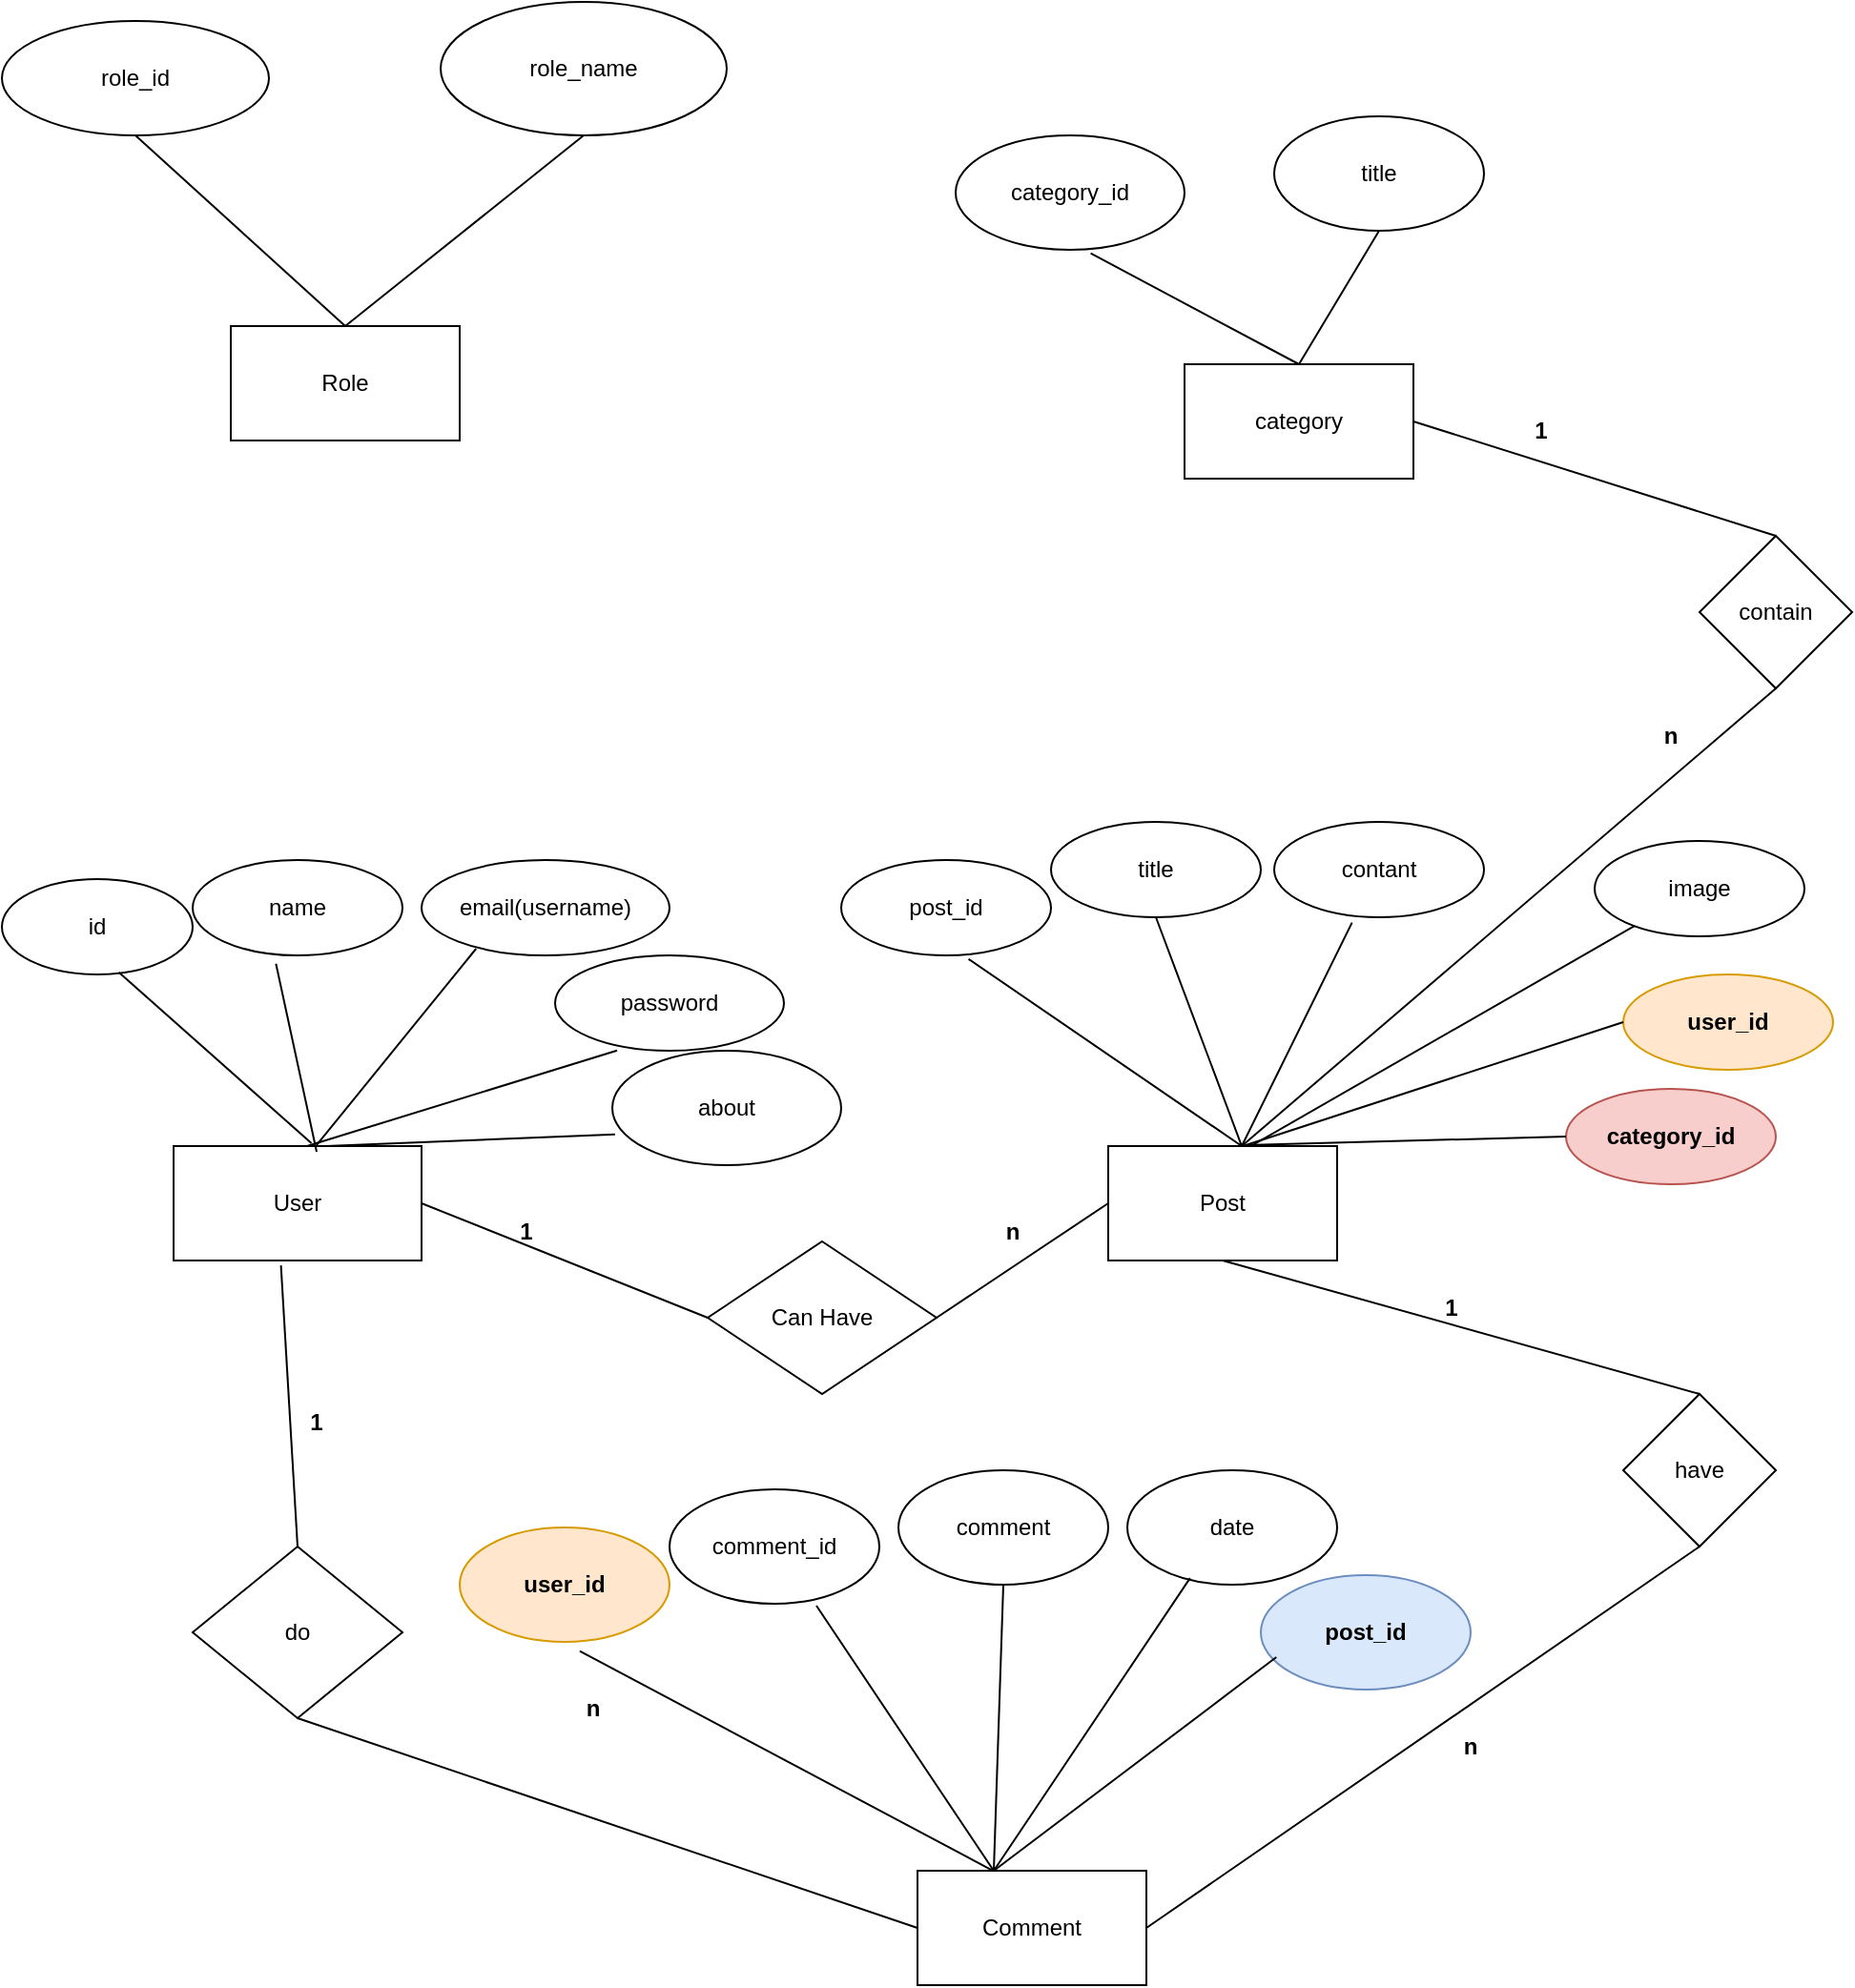 <mxfile version="22.1.0" type="device">
  <diagram id="TODrGrZWYXxr-HhPChQ0" name="Page-1">
    <mxGraphModel dx="2048" dy="648" grid="1" gridSize="10" guides="1" tooltips="1" connect="1" arrows="1" fold="1" page="1" pageScale="1" pageWidth="827" pageHeight="1169" math="0" shadow="0">
      <root>
        <mxCell id="0" />
        <mxCell id="1" parent="0" />
        <mxCell id="hElJWdTbk3UEkmLetc8G-148" value="User" style="rounded=0;whiteSpace=wrap;html=1;" parent="1" vertex="1">
          <mxGeometry x="80" y="920" width="130" height="60" as="geometry" />
        </mxCell>
        <mxCell id="hElJWdTbk3UEkmLetc8G-149" value="id" style="ellipse;whiteSpace=wrap;html=1;" parent="1" vertex="1">
          <mxGeometry x="-10" y="780" width="100" height="50" as="geometry" />
        </mxCell>
        <mxCell id="hElJWdTbk3UEkmLetc8G-150" value="" style="endArrow=none;html=1;rounded=0;entryX=0.613;entryY=0.977;entryDx=0;entryDy=0;entryPerimeter=0;exitX=0.556;exitY=-0.024;exitDx=0;exitDy=0;exitPerimeter=0;" parent="1" source="hElJWdTbk3UEkmLetc8G-148" target="hElJWdTbk3UEkmLetc8G-149" edge="1">
          <mxGeometry width="50" height="50" relative="1" as="geometry">
            <mxPoint x="150" y="910" as="sourcePoint" />
            <mxPoint x="420" y="1020" as="targetPoint" />
          </mxGeometry>
        </mxCell>
        <mxCell id="hElJWdTbk3UEkmLetc8G-151" value="name" style="ellipse;whiteSpace=wrap;html=1;" parent="1" vertex="1">
          <mxGeometry x="90" y="770" width="110" height="50" as="geometry" />
        </mxCell>
        <mxCell id="hElJWdTbk3UEkmLetc8G-152" value="" style="endArrow=none;html=1;rounded=0;entryX=0.397;entryY=1.087;entryDx=0;entryDy=0;entryPerimeter=0;exitX=0.577;exitY=0.05;exitDx=0;exitDy=0;exitPerimeter=0;" parent="1" source="hElJWdTbk3UEkmLetc8G-148" target="hElJWdTbk3UEkmLetc8G-151" edge="1">
          <mxGeometry width="50" height="50" relative="1" as="geometry">
            <mxPoint x="160" y="910" as="sourcePoint" />
            <mxPoint x="74" y="859" as="targetPoint" />
          </mxGeometry>
        </mxCell>
        <mxCell id="hElJWdTbk3UEkmLetc8G-153" value="email(username)" style="ellipse;whiteSpace=wrap;html=1;" parent="1" vertex="1">
          <mxGeometry x="210" y="770" width="130" height="50" as="geometry" />
        </mxCell>
        <mxCell id="hElJWdTbk3UEkmLetc8G-154" value="" style="endArrow=none;html=1;rounded=0;entryX=0.22;entryY=0.93;entryDx=0;entryDy=0;exitX=0.577;exitY=-0.009;exitDx=0;exitDy=0;entryPerimeter=0;exitPerimeter=0;" parent="1" source="hElJWdTbk3UEkmLetc8G-148" target="hElJWdTbk3UEkmLetc8G-153" edge="1">
          <mxGeometry width="50" height="50" relative="1" as="geometry">
            <mxPoint x="123" y="930" as="sourcePoint" />
            <mxPoint x="180" y="840" as="targetPoint" />
          </mxGeometry>
        </mxCell>
        <mxCell id="hElJWdTbk3UEkmLetc8G-155" value="password" style="ellipse;whiteSpace=wrap;html=1;" parent="1" vertex="1">
          <mxGeometry x="280" y="820" width="120" height="50" as="geometry" />
        </mxCell>
        <mxCell id="hElJWdTbk3UEkmLetc8G-156" value="" style="endArrow=none;html=1;rounded=0;entryX=0.271;entryY=0.998;entryDx=0;entryDy=0;entryPerimeter=0;" parent="1" target="hElJWdTbk3UEkmLetc8G-155" edge="1">
          <mxGeometry width="50" height="50" relative="1" as="geometry">
            <mxPoint x="150" y="920" as="sourcePoint" />
            <mxPoint x="266" y="846" as="targetPoint" />
          </mxGeometry>
        </mxCell>
        <mxCell id="hElJWdTbk3UEkmLetc8G-157" value="about" style="ellipse;whiteSpace=wrap;html=1;" parent="1" vertex="1">
          <mxGeometry x="310" y="870" width="120" height="60" as="geometry" />
        </mxCell>
        <mxCell id="hElJWdTbk3UEkmLetc8G-158" value="" style="endArrow=none;html=1;rounded=0;entryX=0.012;entryY=0.731;entryDx=0;entryDy=0;entryPerimeter=0;" parent="1" target="hElJWdTbk3UEkmLetc8G-157" edge="1">
          <mxGeometry width="50" height="50" relative="1" as="geometry">
            <mxPoint x="160" y="920" as="sourcePoint" />
            <mxPoint x="317" y="860" as="targetPoint" />
          </mxGeometry>
        </mxCell>
        <mxCell id="hElJWdTbk3UEkmLetc8G-159" value="post_id" style="ellipse;whiteSpace=wrap;html=1;" parent="1" vertex="1">
          <mxGeometry x="430" y="770" width="110" height="50" as="geometry" />
        </mxCell>
        <mxCell id="hElJWdTbk3UEkmLetc8G-160" value="" style="endArrow=none;html=1;rounded=0;entryX=0.607;entryY=1.038;entryDx=0;entryDy=0;entryPerimeter=0;exitX=0.586;exitY=0.035;exitDx=0;exitDy=0;exitPerimeter=0;" parent="1" source="hElJWdTbk3UEkmLetc8G-169" target="hElJWdTbk3UEkmLetc8G-159" edge="1">
          <mxGeometry width="50" height="50" relative="1" as="geometry">
            <mxPoint x="610" y="940" as="sourcePoint" />
            <mxPoint x="321" y="897" as="targetPoint" />
            <Array as="points">
              <mxPoint x="640" y="920" />
            </Array>
          </mxGeometry>
        </mxCell>
        <mxCell id="hElJWdTbk3UEkmLetc8G-161" value="title" style="ellipse;whiteSpace=wrap;html=1;" parent="1" vertex="1">
          <mxGeometry x="540" y="750" width="110" height="50" as="geometry" />
        </mxCell>
        <mxCell id="hElJWdTbk3UEkmLetc8G-162" value="contant" style="ellipse;whiteSpace=wrap;html=1;" parent="1" vertex="1">
          <mxGeometry x="657" y="750" width="110" height="50" as="geometry" />
        </mxCell>
        <mxCell id="hElJWdTbk3UEkmLetc8G-163" value="image" style="ellipse;whiteSpace=wrap;html=1;" parent="1" vertex="1">
          <mxGeometry x="825" y="760" width="110" height="50" as="geometry" />
        </mxCell>
        <mxCell id="hElJWdTbk3UEkmLetc8G-164" value="" style="endArrow=none;html=1;rounded=0;exitX=0.5;exitY=1;exitDx=0;exitDy=0;entryX=0.371;entryY=1.056;entryDx=0;entryDy=0;entryPerimeter=0;" parent="1" source="hElJWdTbk3UEkmLetc8G-161" target="hElJWdTbk3UEkmLetc8G-162" edge="1">
          <mxGeometry width="50" height="50" relative="1" as="geometry">
            <mxPoint x="430" y="1110" as="sourcePoint" />
            <mxPoint x="480" y="1060" as="targetPoint" />
            <Array as="points">
              <mxPoint x="640" y="920" />
            </Array>
          </mxGeometry>
        </mxCell>
        <mxCell id="hElJWdTbk3UEkmLetc8G-165" value="" style="endArrow=none;html=1;rounded=0;" parent="1" target="hElJWdTbk3UEkmLetc8G-163" edge="1">
          <mxGeometry width="50" height="50" relative="1" as="geometry">
            <mxPoint x="610" y="940" as="sourcePoint" />
            <mxPoint x="480" y="1060" as="targetPoint" />
          </mxGeometry>
        </mxCell>
        <mxCell id="hElJWdTbk3UEkmLetc8G-166" value="user_id" style="ellipse;whiteSpace=wrap;html=1;fontStyle=1;fillColor=#ffe6cc;strokeColor=#d79b00;" parent="1" vertex="1">
          <mxGeometry x="840" y="830" width="110" height="50" as="geometry" />
        </mxCell>
        <mxCell id="hElJWdTbk3UEkmLetc8G-167" value="" style="endArrow=none;html=1;rounded=0;entryX=0;entryY=0.5;entryDx=0;entryDy=0;exitX=0.579;exitY=0.006;exitDx=0;exitDy=0;exitPerimeter=0;" parent="1" source="hElJWdTbk3UEkmLetc8G-169" target="hElJWdTbk3UEkmLetc8G-166" edge="1">
          <mxGeometry width="50" height="50" relative="1" as="geometry">
            <mxPoint x="620" y="940" as="sourcePoint" />
            <mxPoint x="775" y="882" as="targetPoint" />
          </mxGeometry>
        </mxCell>
        <mxCell id="hElJWdTbk3UEkmLetc8G-168" value="" style="endArrow=none;html=1;rounded=0;entryX=0;entryY=0.5;entryDx=0;entryDy=0;" parent="1" target="hElJWdTbk3UEkmLetc8G-169" edge="1">
          <mxGeometry width="50" height="50" relative="1" as="geometry">
            <mxPoint x="620" y="940" as="sourcePoint" />
            <mxPoint x="760" y="875" as="targetPoint" />
          </mxGeometry>
        </mxCell>
        <mxCell id="hElJWdTbk3UEkmLetc8G-169" value="Post" style="rounded=0;whiteSpace=wrap;html=1;" parent="1" vertex="1">
          <mxGeometry x="570" y="920" width="120" height="60" as="geometry" />
        </mxCell>
        <mxCell id="hElJWdTbk3UEkmLetc8G-170" value="Can Have" style="rhombus;whiteSpace=wrap;html=1;" parent="1" vertex="1">
          <mxGeometry x="360" y="970" width="120" height="80" as="geometry" />
        </mxCell>
        <mxCell id="hElJWdTbk3UEkmLetc8G-171" value="" style="endArrow=none;html=1;rounded=0;entryX=0;entryY=0.5;entryDx=0;entryDy=0;exitX=1;exitY=0.5;exitDx=0;exitDy=0;" parent="1" source="hElJWdTbk3UEkmLetc8G-170" target="hElJWdTbk3UEkmLetc8G-169" edge="1">
          <mxGeometry width="50" height="50" relative="1" as="geometry">
            <mxPoint x="430" y="1010" as="sourcePoint" />
            <mxPoint x="480" y="960" as="targetPoint" />
          </mxGeometry>
        </mxCell>
        <mxCell id="hElJWdTbk3UEkmLetc8G-172" value="" style="endArrow=none;html=1;rounded=0;entryX=1;entryY=0.5;entryDx=0;entryDy=0;exitX=0;exitY=0.5;exitDx=0;exitDy=0;" parent="1" source="hElJWdTbk3UEkmLetc8G-170" target="hElJWdTbk3UEkmLetc8G-148" edge="1">
          <mxGeometry width="50" height="50" relative="1" as="geometry">
            <mxPoint x="430" y="1010" as="sourcePoint" />
            <mxPoint x="480" y="960" as="targetPoint" />
          </mxGeometry>
        </mxCell>
        <mxCell id="hElJWdTbk3UEkmLetc8G-173" value="1" style="text;html=1;strokeColor=none;fillColor=none;align=center;verticalAlign=middle;whiteSpace=wrap;rounded=0;fontStyle=1" parent="1" vertex="1">
          <mxGeometry x="235" y="950" width="60" height="30" as="geometry" />
        </mxCell>
        <mxCell id="hElJWdTbk3UEkmLetc8G-174" value="n" style="text;html=1;strokeColor=none;fillColor=none;align=center;verticalAlign=middle;whiteSpace=wrap;rounded=0;fontStyle=1" parent="1" vertex="1">
          <mxGeometry x="490" y="950" width="60" height="30" as="geometry" />
        </mxCell>
        <mxCell id="hElJWdTbk3UEkmLetc8G-175" value="Comment" style="rounded=0;whiteSpace=wrap;html=1;" parent="1" vertex="1">
          <mxGeometry x="470" y="1300" width="120" height="60" as="geometry" />
        </mxCell>
        <mxCell id="hElJWdTbk3UEkmLetc8G-176" value="comment_id" style="ellipse;whiteSpace=wrap;html=1;" parent="1" vertex="1">
          <mxGeometry x="340" y="1100" width="110" height="60" as="geometry" />
        </mxCell>
        <mxCell id="hElJWdTbk3UEkmLetc8G-177" value="" style="endArrow=none;html=1;rounded=0;exitX=0.333;exitY=0;exitDx=0;exitDy=0;exitPerimeter=0;entryX=0.7;entryY=1.017;entryDx=0;entryDy=0;entryPerimeter=0;" parent="1" source="hElJWdTbk3UEkmLetc8G-175" target="hElJWdTbk3UEkmLetc8G-176" edge="1">
          <mxGeometry width="50" height="50" relative="1" as="geometry">
            <mxPoint x="380" y="1100" as="sourcePoint" />
            <mxPoint x="540" y="1140" as="targetPoint" />
          </mxGeometry>
        </mxCell>
        <mxCell id="hElJWdTbk3UEkmLetc8G-178" value="comment" style="ellipse;whiteSpace=wrap;html=1;" parent="1" vertex="1">
          <mxGeometry x="460" y="1090" width="110" height="60" as="geometry" />
        </mxCell>
        <mxCell id="hElJWdTbk3UEkmLetc8G-179" value="" style="endArrow=none;html=1;rounded=0;entryX=0.5;entryY=1;entryDx=0;entryDy=0;" parent="1" target="hElJWdTbk3UEkmLetc8G-178" edge="1">
          <mxGeometry width="50" height="50" relative="1" as="geometry">
            <mxPoint x="510" y="1300" as="sourcePoint" />
            <mxPoint x="550" y="1150" as="targetPoint" />
          </mxGeometry>
        </mxCell>
        <mxCell id="hElJWdTbk3UEkmLetc8G-180" value="date" style="ellipse;whiteSpace=wrap;html=1;" parent="1" vertex="1">
          <mxGeometry x="580" y="1090" width="110" height="60" as="geometry" />
        </mxCell>
        <mxCell id="hElJWdTbk3UEkmLetc8G-181" value="" style="endArrow=none;html=1;rounded=0;entryX=0.299;entryY=0.943;entryDx=0;entryDy=0;entryPerimeter=0;" parent="1" target="hElJWdTbk3UEkmLetc8G-180" edge="1">
          <mxGeometry width="50" height="50" relative="1" as="geometry">
            <mxPoint x="510" y="1300" as="sourcePoint" />
            <mxPoint x="620" y="1140" as="targetPoint" />
          </mxGeometry>
        </mxCell>
        <mxCell id="hElJWdTbk3UEkmLetc8G-182" value="category_id" style="ellipse;whiteSpace=wrap;html=1;fillColor=#f8cecc;strokeColor=#b85450;fontStyle=1" parent="1" vertex="1">
          <mxGeometry x="810" y="890" width="110" height="50" as="geometry" />
        </mxCell>
        <mxCell id="hElJWdTbk3UEkmLetc8G-183" value="" style="endArrow=none;html=1;rounded=0;entryX=0;entryY=0.5;entryDx=0;entryDy=0;exitX=0.601;exitY=-0.009;exitDx=0;exitDy=0;exitPerimeter=0;" parent="1" source="hElJWdTbk3UEkmLetc8G-169" target="hElJWdTbk3UEkmLetc8G-182" edge="1">
          <mxGeometry width="50" height="50" relative="1" as="geometry">
            <mxPoint x="650" y="910" as="sourcePoint" />
            <mxPoint x="770" y="885" as="targetPoint" />
          </mxGeometry>
        </mxCell>
        <mxCell id="hElJWdTbk3UEkmLetc8G-184" value="post_id" style="ellipse;whiteSpace=wrap;html=1;fontStyle=1;fillColor=#dae8fc;strokeColor=#6c8ebf;" parent="1" vertex="1">
          <mxGeometry x="650" y="1145" width="110" height="60" as="geometry" />
        </mxCell>
        <mxCell id="hElJWdTbk3UEkmLetc8G-185" value="user_id" style="ellipse;whiteSpace=wrap;html=1;fontStyle=1;fillColor=#ffe6cc;strokeColor=#d79b00;" parent="1" vertex="1">
          <mxGeometry x="230" y="1120" width="110" height="60" as="geometry" />
        </mxCell>
        <mxCell id="hElJWdTbk3UEkmLetc8G-186" value="" style="endArrow=none;html=1;rounded=0;entryX=0.074;entryY=0.717;entryDx=0;entryDy=0;entryPerimeter=0;" parent="1" target="hElJWdTbk3UEkmLetc8G-184" edge="1">
          <mxGeometry width="50" height="50" relative="1" as="geometry">
            <mxPoint x="510" y="1300" as="sourcePoint" />
            <mxPoint x="751" y="1120" as="targetPoint" />
          </mxGeometry>
        </mxCell>
        <mxCell id="hElJWdTbk3UEkmLetc8G-187" value="" style="endArrow=none;html=1;rounded=0;exitX=0.325;exitY=-0.006;exitDx=0;exitDy=0;exitPerimeter=0;entryX=0.572;entryY=1.08;entryDx=0;entryDy=0;entryPerimeter=0;" parent="1" source="hElJWdTbk3UEkmLetc8G-175" target="hElJWdTbk3UEkmLetc8G-185" edge="1">
          <mxGeometry width="50" height="50" relative="1" as="geometry">
            <mxPoint x="670" y="1200" as="sourcePoint" />
            <mxPoint x="550" y="1150" as="targetPoint" />
          </mxGeometry>
        </mxCell>
        <mxCell id="hElJWdTbk3UEkmLetc8G-188" value="do" style="rhombus;whiteSpace=wrap;html=1;" parent="1" vertex="1">
          <mxGeometry x="90" y="1130" width="110" height="90" as="geometry" />
        </mxCell>
        <mxCell id="hElJWdTbk3UEkmLetc8G-189" value="" style="endArrow=none;html=1;rounded=0;entryX=0.433;entryY=1.043;entryDx=0;entryDy=0;entryPerimeter=0;exitX=0.5;exitY=0;exitDx=0;exitDy=0;" parent="1" source="hElJWdTbk3UEkmLetc8G-188" target="hElJWdTbk3UEkmLetc8G-148" edge="1">
          <mxGeometry width="50" height="50" relative="1" as="geometry">
            <mxPoint x="370" y="1100" as="sourcePoint" />
            <mxPoint x="420" y="1050" as="targetPoint" />
          </mxGeometry>
        </mxCell>
        <mxCell id="hElJWdTbk3UEkmLetc8G-190" value="" style="endArrow=none;html=1;rounded=0;entryX=0.5;entryY=1;entryDx=0;entryDy=0;exitX=0;exitY=0.5;exitDx=0;exitDy=0;" parent="1" source="hElJWdTbk3UEkmLetc8G-175" target="hElJWdTbk3UEkmLetc8G-188" edge="1">
          <mxGeometry width="50" height="50" relative="1" as="geometry">
            <mxPoint x="610" y="1240" as="sourcePoint" />
            <mxPoint x="420" y="1050" as="targetPoint" />
          </mxGeometry>
        </mxCell>
        <mxCell id="hElJWdTbk3UEkmLetc8G-191" value="&lt;b&gt;1&lt;/b&gt;" style="text;html=1;strokeColor=none;fillColor=none;align=center;verticalAlign=middle;whiteSpace=wrap;rounded=0;" parent="1" vertex="1">
          <mxGeometry x="125" y="1050" width="60" height="30" as="geometry" />
        </mxCell>
        <mxCell id="hElJWdTbk3UEkmLetc8G-192" value="&lt;b&gt;n&lt;/b&gt;" style="text;html=1;strokeColor=none;fillColor=none;align=center;verticalAlign=middle;whiteSpace=wrap;rounded=0;" parent="1" vertex="1">
          <mxGeometry x="270" y="1200" width="60" height="30" as="geometry" />
        </mxCell>
        <mxCell id="hElJWdTbk3UEkmLetc8G-193" value="have" style="rhombus;whiteSpace=wrap;html=1;" parent="1" vertex="1">
          <mxGeometry x="840" y="1050" width="80" height="80" as="geometry" />
        </mxCell>
        <mxCell id="hElJWdTbk3UEkmLetc8G-194" value="" style="endArrow=none;html=1;rounded=0;entryX=0.5;entryY=1;entryDx=0;entryDy=0;exitX=0.5;exitY=0;exitDx=0;exitDy=0;" parent="1" source="hElJWdTbk3UEkmLetc8G-193" target="hElJWdTbk3UEkmLetc8G-169" edge="1">
          <mxGeometry width="50" height="50" relative="1" as="geometry">
            <mxPoint x="390" y="1090" as="sourcePoint" />
            <mxPoint x="440" y="1040" as="targetPoint" />
          </mxGeometry>
        </mxCell>
        <mxCell id="hElJWdTbk3UEkmLetc8G-195" value="" style="endArrow=none;html=1;rounded=0;entryX=0.5;entryY=1;entryDx=0;entryDy=0;exitX=1;exitY=0.5;exitDx=0;exitDy=0;" parent="1" source="hElJWdTbk3UEkmLetc8G-175" target="hElJWdTbk3UEkmLetc8G-193" edge="1">
          <mxGeometry width="50" height="50" relative="1" as="geometry">
            <mxPoint x="390" y="1090" as="sourcePoint" />
            <mxPoint x="440" y="1040" as="targetPoint" />
          </mxGeometry>
        </mxCell>
        <mxCell id="hElJWdTbk3UEkmLetc8G-196" value="&lt;b&gt;1&lt;/b&gt;" style="text;html=1;strokeColor=none;fillColor=none;align=center;verticalAlign=middle;whiteSpace=wrap;rounded=0;" parent="1" vertex="1">
          <mxGeometry x="720" y="990" width="60" height="30" as="geometry" />
        </mxCell>
        <mxCell id="hElJWdTbk3UEkmLetc8G-197" value="&lt;b&gt;n&lt;/b&gt;" style="text;html=1;strokeColor=none;fillColor=none;align=center;verticalAlign=middle;whiteSpace=wrap;rounded=0;" parent="1" vertex="1">
          <mxGeometry x="730" y="1220" width="60" height="30" as="geometry" />
        </mxCell>
        <mxCell id="hElJWdTbk3UEkmLetc8G-198" value="category" style="rounded=0;whiteSpace=wrap;html=1;" parent="1" vertex="1">
          <mxGeometry x="610" y="510" width="120" height="60" as="geometry" />
        </mxCell>
        <mxCell id="hElJWdTbk3UEkmLetc8G-199" value="category_id" style="ellipse;whiteSpace=wrap;html=1;" parent="1" vertex="1">
          <mxGeometry x="490" y="390" width="120" height="60" as="geometry" />
        </mxCell>
        <mxCell id="hElJWdTbk3UEkmLetc8G-200" value="title" style="ellipse;whiteSpace=wrap;html=1;" parent="1" vertex="1">
          <mxGeometry x="657" y="380" width="110" height="60" as="geometry" />
        </mxCell>
        <mxCell id="hElJWdTbk3UEkmLetc8G-201" value="" style="endArrow=none;html=1;rounded=0;entryX=0.59;entryY=1.031;entryDx=0;entryDy=0;entryPerimeter=0;" parent="1" target="hElJWdTbk3UEkmLetc8G-199" edge="1">
          <mxGeometry width="50" height="50" relative="1" as="geometry">
            <mxPoint x="670" y="510" as="sourcePoint" />
            <mxPoint x="520" y="690" as="targetPoint" />
          </mxGeometry>
        </mxCell>
        <mxCell id="hElJWdTbk3UEkmLetc8G-202" value="" style="endArrow=none;html=1;rounded=0;entryX=0.5;entryY=1;entryDx=0;entryDy=0;" parent="1" target="hElJWdTbk3UEkmLetc8G-200" edge="1">
          <mxGeometry width="50" height="50" relative="1" as="geometry">
            <mxPoint x="670" y="510" as="sourcePoint" />
            <mxPoint x="561" y="472" as="targetPoint" />
          </mxGeometry>
        </mxCell>
        <mxCell id="hElJWdTbk3UEkmLetc8G-203" value="contain" style="rhombus;whiteSpace=wrap;html=1;" parent="1" vertex="1">
          <mxGeometry x="880" y="600" width="80" height="80" as="geometry" />
        </mxCell>
        <mxCell id="hElJWdTbk3UEkmLetc8G-204" value="" style="endArrow=none;html=1;rounded=0;entryX=1;entryY=0.5;entryDx=0;entryDy=0;exitX=0.5;exitY=0;exitDx=0;exitDy=0;" parent="1" source="hElJWdTbk3UEkmLetc8G-203" target="hElJWdTbk3UEkmLetc8G-198" edge="1">
          <mxGeometry width="50" height="50" relative="1" as="geometry">
            <mxPoint x="470" y="740" as="sourcePoint" />
            <mxPoint x="520" y="690" as="targetPoint" />
          </mxGeometry>
        </mxCell>
        <mxCell id="hElJWdTbk3UEkmLetc8G-205" value="" style="endArrow=none;html=1;rounded=0;entryX=0.5;entryY=1;entryDx=0;entryDy=0;" parent="1" target="hElJWdTbk3UEkmLetc8G-203" edge="1">
          <mxGeometry width="50" height="50" relative="1" as="geometry">
            <mxPoint x="640" y="920" as="sourcePoint" />
            <mxPoint x="480" y="740" as="targetPoint" />
          </mxGeometry>
        </mxCell>
        <mxCell id="hElJWdTbk3UEkmLetc8G-206" value="1" style="text;html=1;strokeColor=none;fillColor=none;align=center;verticalAlign=middle;whiteSpace=wrap;rounded=0;fontStyle=1" parent="1" vertex="1">
          <mxGeometry x="767" y="530" width="60" height="30" as="geometry" />
        </mxCell>
        <mxCell id="hElJWdTbk3UEkmLetc8G-207" value="n" style="text;html=1;strokeColor=none;fillColor=none;align=center;verticalAlign=middle;whiteSpace=wrap;rounded=0;fontStyle=1" parent="1" vertex="1">
          <mxGeometry x="835" y="690" width="60" height="30" as="geometry" />
        </mxCell>
        <mxCell id="cuXsgZ6rwh19QySegD-b-1" value="Role" style="rounded=0;whiteSpace=wrap;html=1;" parent="1" vertex="1">
          <mxGeometry x="110" y="490" width="120" height="60" as="geometry" />
        </mxCell>
        <mxCell id="cuXsgZ6rwh19QySegD-b-2" value="role_id" style="ellipse;whiteSpace=wrap;html=1;" parent="1" vertex="1">
          <mxGeometry x="-10" y="330" width="140" height="60" as="geometry" />
        </mxCell>
        <mxCell id="cuXsgZ6rwh19QySegD-b-3" value="role_name" style="ellipse;whiteSpace=wrap;html=1;" parent="1" vertex="1">
          <mxGeometry x="220" y="320" width="150" height="70" as="geometry" />
        </mxCell>
        <mxCell id="cuXsgZ6rwh19QySegD-b-4" value="" style="endArrow=none;html=1;rounded=0;entryX=0.5;entryY=1;entryDx=0;entryDy=0;exitX=0.5;exitY=0;exitDx=0;exitDy=0;" parent="1" source="cuXsgZ6rwh19QySegD-b-1" target="cuXsgZ6rwh19QySegD-b-3" edge="1">
          <mxGeometry width="50" height="50" relative="1" as="geometry">
            <mxPoint x="550" y="700" as="sourcePoint" />
            <mxPoint x="600" y="650" as="targetPoint" />
          </mxGeometry>
        </mxCell>
        <mxCell id="cuXsgZ6rwh19QySegD-b-5" value="" style="endArrow=none;html=1;rounded=0;entryX=0.5;entryY=1;entryDx=0;entryDy=0;exitX=0.5;exitY=0;exitDx=0;exitDy=0;" parent="1" source="cuXsgZ6rwh19QySegD-b-1" target="cuXsgZ6rwh19QySegD-b-2" edge="1">
          <mxGeometry width="50" height="50" relative="1" as="geometry">
            <mxPoint x="550" y="700" as="sourcePoint" />
            <mxPoint x="600" y="650" as="targetPoint" />
          </mxGeometry>
        </mxCell>
      </root>
    </mxGraphModel>
  </diagram>
</mxfile>
